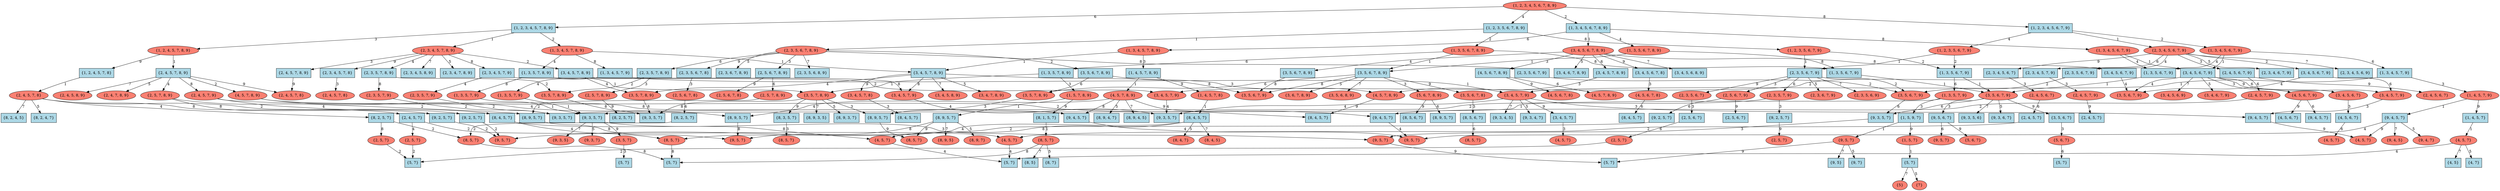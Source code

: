 digraph {
	-237369866074198157 [label="{1, 2, 3, 4, 5, 6, 7, 8, 9}" fillcolor=salmon fontcolor=black shape=oval style=filled]
	-652323038792358694 [label="{1, 2, 3, 4, 5, 7, 8, 9}" fillcolor=lightblue fontcolor=black shape=box style=filled]
	-1716425421604917318 [label="{1, 2, 4, 5, 7, 8, 9}" fillcolor=salmon fontcolor=black shape=oval style=filled]
	-7572147019476805700 [label="{1, 2, 4, 5, 7, 8}" fillcolor=lightblue fontcolor=black shape=box style=filled]
	8499113970054035350 [label="{2, 4, 5, 7, 8}" fillcolor=salmon fontcolor=black shape=oval style=filled]
	5414837081980914614 [label="{2, 4, 5, 7}" fillcolor=lightblue fontcolor=black shape=box style=filled]
	-3478054034226878685 [label="{2, 5, 7}" fillcolor=salmon fontcolor=black shape=oval style=filled]
	-1064544662369660365 [label="{5, 7}" fillcolor=lightblue fontcolor=black shape=box style=filled]
	7220005449976768334 [label="{4, 5, 7}" fillcolor=salmon fontcolor=black shape=oval style=filled]
	550022064759641694 [label="{5, 7}" fillcolor=lightblue fontcolor=black shape=box style=filled]
	4755803197001045142 [label="{8, 2, 4, 5}" fillcolor=lightblue fontcolor=black shape=box style=filled]
	-2093525399848688351 [label="{8, 2, 4, 7}" fillcolor=lightblue fontcolor=black shape=box style=filled]
	-582792750387972045 [label="{8, 2, 5, 7}" fillcolor=lightblue fontcolor=black shape=box style=filled]
	8607399238299885138 [label="{8, 5, 7}" fillcolor=salmon fontcolor=black shape=oval style=filled]
	-619201863966122316 [label="{5, 7}" fillcolor=lightblue fontcolor=black shape=box style=filled]
	6753436822122052096 [label="{2, 5, 7}" fillcolor=salmon fontcolor=black shape=oval style=filled]
	629893100667731418 [label="{8, 4, 5, 7}" fillcolor=lightblue fontcolor=black shape=box style=filled]
	-8224778108280364419 [label="{8, 5, 7}" fillcolor=salmon fontcolor=black shape=oval style=filled]
	7665348248380306383 [label="{4, 5, 7}" fillcolor=salmon fontcolor=black shape=oval style=filled]
	-2030941055718903839 [label="{2, 4, 5, 7, 8, 9}" fillcolor=lightblue fontcolor=black shape=box style=filled]
	-885363176032349495 [label="{2, 4, 5, 7, 8}" fillcolor=salmon fontcolor=black shape=oval style=filled]
	9054614850235238840 [label="{2, 4, 5, 7, 9}" fillcolor=salmon fontcolor=black shape=oval style=filled]
	5575590219319666566 [label="{9, 2, 5, 7}" fillcolor=lightblue fontcolor=black shape=box style=filled]
	-1047250093504067008 [label="{9, 5, 7}" fillcolor=salmon fontcolor=black shape=oval style=filled]
	3905628610811633031 [label="{9, 4, 5, 7}" fillcolor=lightblue fontcolor=black shape=box style=filled]
	567316633625235051 [label="{9, 5, 7}" fillcolor=salmon fontcolor=black shape=oval style=filled]
	3623100205898844255 [label="{2, 4, 5, 8, 9}" fillcolor=salmon fontcolor=black shape=oval style=filled]
	-1496448081819651488 [label="{2, 4, 7, 8, 9}" fillcolor=salmon fontcolor=black shape=oval style=filled]
	-5016113921480035053 [label="{2, 5, 7, 8, 9}" fillcolor=salmon fontcolor=black shape=oval style=filled]
	-4913807984957517887 [label="{8, 9, 5, 7}" fillcolor=lightblue fontcolor=black shape=box style=filled]
	-7647936583735385784 [label="{9, 5, 7}" fillcolor=salmon fontcolor=black shape=oval style=filled]
	4406366290593902556 [label="{9, 2, 5, 7}" fillcolor=lightblue fontcolor=black shape=box style=filled]
	-8944391258526605684 [label="{4, 5, 7, 8, 9}" fillcolor=salmon fontcolor=black shape=oval style=filled]
	3703116144262110835 [label="{8, 9, 5, 7}" fillcolor=lightblue fontcolor=black shape=box style=filled]
	-7093415262404053873 [label="{9, 4, 5, 7}" fillcolor=lightblue fontcolor=black shape=box style=filled]
	3155418347678602732 [label="{1, 3, 4, 5, 7, 8, 9}" fillcolor=salmon fontcolor=black shape=oval style=filled]
	-8837328727052845833 [label="{1, 3, 5, 7, 8, 9}" fillcolor=lightblue fontcolor=black shape=box style=filled]
	-2675669251723302021 [label="{3, 5, 7, 8, 9}" fillcolor=salmon fontcolor=black shape=oval style=filled]
	506887266680062430 [label="{8, 3, 5, 7}" fillcolor=lightblue fontcolor=black shape=box style=filled]
	3714325209327188772 [label="{8, 5, 7}" fillcolor=salmon fontcolor=black shape=oval style=filled]
	-6663217050313613955 [label="{9, 3, 5, 7}" fillcolor=lightblue fontcolor=black shape=box style=filled]
	5866926661043308926 [label="{8, 9, 3, 5}" fillcolor=lightblue fontcolor=black shape=box style=filled]
	-9007823839798577841 [label="{8, 9, 3, 7}" fillcolor=lightblue fontcolor=black shape=box style=filled]
	-2804524611839887590 [label="{8, 9, 5, 7}" fillcolor=lightblue fontcolor=black shape=box style=filled]
	-7284718663888498132 [label="{8, 5, 7}" fillcolor=salmon fontcolor=black shape=oval style=filled]
	4605985925366726977 [label="{1, 3, 5, 7, 9}" fillcolor=salmon fontcolor=black shape=oval style=filled]
	4830543468890401187 [label="{9, 3, 5, 7}" fillcolor=lightblue fontcolor=black shape=box style=filled]
	5006591923259610055 [label="{9, 3, 5}" fillcolor=salmon fontcolor=black shape=oval style=filled]
	1417168939506423791 [label="{9, 3, 7}" fillcolor=salmon fontcolor=black shape=oval style=filled]
	5460390662597931417 [label="{9, 5, 7}" fillcolor=salmon fontcolor=black shape=oval style=filled]
	5888438892135876109 [label="{5, 7}" fillcolor=lightblue fontcolor=black shape=box style=filled]
	7510792744732108149 [label="{3, 5, 7}" fillcolor=salmon fontcolor=black shape=oval style=filled]
	5443096093732338060 [label="{5, 7}" fillcolor=lightblue fontcolor=black shape=box style=filled]
	-6159911128368295703 [label="{3, 4, 5, 7, 8, 9}" fillcolor=lightblue fontcolor=black shape=box style=filled]
	1858078263173364129 [label="{3, 4, 5, 7, 8}" fillcolor=salmon fontcolor=black shape=oval style=filled]
	7137533856769729843 [label="{8, 4, 5, 7}" fillcolor=lightblue fontcolor=black shape=box style=filled]
	4367831855566673490 [label="{3, 4, 5, 7, 9}" fillcolor=salmon fontcolor=black shape=oval style=filled]
	8554393569137333543 [label="{9, 3, 5, 7}" fillcolor=lightblue fontcolor=black shape=box style=filled]
	-4799969950237232121 [label="{3, 4, 5, 8, 9}" fillcolor=salmon fontcolor=black shape=oval style=filled]
	6880568933165779347 [label="{3, 4, 7, 8, 9}" fillcolor=salmon fontcolor=black shape=oval style=filled]
	8094210137158487160 [label="{3, 5, 7, 8, 9}" fillcolor=salmon fontcolor=black shape=oval style=filled]
	4609278786210249566 [label="{4, 5, 7, 8, 9}" fillcolor=salmon fontcolor=black shape=oval style=filled]
	3184519272188899764 [label="{8, 4, 5, 7}" fillcolor=lightblue fontcolor=black shape=box style=filled]
	8123262278937031219 [label="{1, 3, 4, 5, 7, 9}" fillcolor=lightblue fontcolor=black shape=box style=filled]
	5775209854092490987 [label="{1, 3, 5, 7, 9}" fillcolor=salmon fontcolor=black shape=oval style=filled]
	-2585151698938862984 [label="{3, 4, 5, 7, 9}" fillcolor=salmon fontcolor=black shape=oval style=filled]
	8999226992827886171 [label="{3, 4, 5, 7}" fillcolor=lightblue fontcolor=black shape=box style=filled]
	2326931421004071968 [label="{4, 5, 7}" fillcolor=salmon fontcolor=black shape=oval style=filled]
	-743738021656033557 [label="{9, 3, 4, 5}" fillcolor=lightblue fontcolor=black shape=box style=filled]
	-7938858805277792431 [label="{9, 3, 4, 7}" fillcolor=lightblue fontcolor=black shape=box style=filled]
	-8033474706795920160 [label="{9, 4, 5, 7}" fillcolor=lightblue fontcolor=black shape=box style=filled]
	-4273755069227246808 [label="{4, 5, 7}" fillcolor=salmon fontcolor=black shape=oval style=filled]
	3941958737689996549 [label="{2, 3, 4, 5, 7, 8, 9}" fillcolor=salmon fontcolor=black shape=oval style=filled]
	7660415958647035809 [label="{2, 3, 4, 5, 7, 8}" fillcolor=lightblue fontcolor=black shape=box style=filled]
	5715323314198969281 [label="{2, 4, 5, 7, 8}" fillcolor=salmon fontcolor=black shape=oval style=filled]
	-3487455579983999202 [label="{2, 3, 4, 5, 7, 9}" fillcolor=lightblue fontcolor=black shape=box style=filled]
	6088175645047003486 [label="{2, 3, 5, 7, 9}" fillcolor=salmon fontcolor=black shape=oval style=filled]
	-7108559848717152004 [label="{9, 3, 5, 7}" fillcolor=lightblue fontcolor=black shape=box style=filled]
	-7478225727911559350 [label="{3, 4, 5, 7, 9}" fillcolor=salmon fontcolor=black shape=oval style=filled]
	5419480273169371924 [label="{2, 3, 4, 5, 8, 9}" fillcolor=lightblue fontcolor=black shape=box style=filled]
	745484083169192781 [label="{2, 3, 4, 7, 8, 9}" fillcolor=lightblue fontcolor=black shape=box style=filled]
	-5396010871601896602 [label="{2, 3, 5, 7, 8, 9}" fillcolor=lightblue fontcolor=black shape=box style=filled]
	6479643410029185101 [label="{3, 5, 7, 8, 9}" fillcolor=salmon fontcolor=black shape=oval style=filled]
	4918951716321239476 [label="{2, 3, 5, 7, 9}" fillcolor=salmon fontcolor=black shape=oval style=filled]
	-7462403617224458605 [label="{2, 4, 5, 7, 8, 9}" fillcolor=lightblue fontcolor=black shape=box style=filled]
	347729627733702722 [label="{3, 4, 5, 7, 8, 9}" fillcolor=lightblue fontcolor=black shape=box style=filled]
	6207335021050195965 [label="{1, 2, 3, 5, 6, 7, 8, 9}" fillcolor=lightblue fontcolor=black shape=box style=filled]
	-2511879105340121141 [label="{1, 3, 5, 6, 7, 8, 9}" fillcolor=salmon fontcolor=black shape=oval style=filled]
	-7222761999923543774 [label="{1, 3, 5, 7, 8, 9}" fillcolor=lightblue fontcolor=black shape=box style=filled]
	1596267329160937526 [label="{1, 5, 7, 8, 9}" fillcolor=salmon fontcolor=black shape=oval style=filled]
	290732501236073627 [label="{8, 1, 5, 7}" fillcolor=lightblue fontcolor=black shape=box style=filled]
	2099758482197886713 [label="{8, 5, 7}" fillcolor=salmon fontcolor=black shape=oval style=filled]
	-1986629087586468139 [label="{8, 5}" fillcolor=lightblue fontcolor=black shape=box style=filled]
	5794263047918253474 [label="{8, 7}" fillcolor=lightblue fontcolor=black shape=box style=filled]
	-20733955984821521 [label="{8, 9, 5, 7}" fillcolor=lightblue fontcolor=black shape=box style=filled]
	-6415107988379266928 [label="{8, 9, 5}" fillcolor=salmon fontcolor=black shape=oval style=filled]
	-1716220401626060772 [label="{8, 9, 7}" fillcolor=salmon fontcolor=black shape=oval style=filled]
	-4686512380212738679 [label="{3, 5, 6, 7, 8, 9}" fillcolor=lightblue fontcolor=black shape=box style=filled]
	-7406251177757796492 [label="{3, 5, 6, 7, 8}" fillcolor=salmon fontcolor=black shape=oval style=filled]
	6608454440738004798 [label="{8, 5, 6, 7}" fillcolor=lightblue fontcolor=black shape=box style=filled]
	7438175309574121128 [label="{8, 5, 7}" fillcolor=salmon fontcolor=black shape=oval style=filled]
	-4858176046536641788 [label="{3, 5, 6, 7, 9}" fillcolor=salmon fontcolor=black shape=oval style=filled]
	-6406017947661186729 [label="{3, 5, 6, 8, 9}" fillcolor=salmon fontcolor=black shape=oval style=filled]
	-1735609807331435734 [label="{3, 5, 7, 8, 9}" fillcolor=salmon fontcolor=black shape=oval style=filled]
	4994011827170857779 [label="{3, 6, 7, 8, 9}" fillcolor=salmon fontcolor=black shape=oval style=filled]
	820254916525473889 [label="{5, 6, 7, 8, 9}" fillcolor=salmon fontcolor=black shape=oval style=filled]
	5317682871391412894 [label="{8, 9, 5, 7}" fillcolor=lightblue fontcolor=black shape=box style=filled]
	7767950506686022 [label="{8, 5, 6, 7}" fillcolor=lightblue fontcolor=black shape=box style=filled]
	-7540574781323322743 [label="{1, 3, 5, 6, 7, 9}" fillcolor=lightblue fontcolor=black shape=box style=filled]
	6635584472667373354 [label="{3, 5, 6, 7, 9}" fillcolor=salmon fontcolor=black shape=oval style=filled]
	1163924097263702980 [label="{3, 5, 6, 7}" fillcolor=lightblue fontcolor=black shape=box style=filled]
	-2872992916255449082 [label="{5, 6, 7}" fillcolor=salmon fontcolor=black shape=oval style=filled]
	-2233768591095424375 [label="{5, 7}" fillcolor=lightblue fontcolor=black shape=box style=filled]
	6835197330051255127 [label="{9, 3, 5, 6}" fillcolor=lightblue fontcolor=black shape=box style=filled]
	-8277783777442916014 [label="{9, 3, 5, 7}" fillcolor=lightblue fontcolor=black shape=box style=filled]
	-8052796377622239966 [label="{9, 3, 6, 7}" fillcolor=lightblue fontcolor=black shape=box style=filled]
	-6765676169649201769 [label="{9, 5, 6, 7}" fillcolor=lightblue fontcolor=black shape=box style=filled]
	-2216474022229831018 [label="{9, 5, 7}" fillcolor=salmon fontcolor=black shape=oval style=filled]
	-2427650117851911033 [label="{5, 6, 7}" fillcolor=salmon fontcolor=black shape=oval style=filled]
	-7806153078599710545 [label="{2, 3, 5, 6, 7, 8, 9}" fillcolor=salmon fontcolor=black shape=oval style=filled]
	646732835522204404 [label="{2, 3, 5, 6, 7, 8}" fillcolor=lightblue fontcolor=black shape=box style=filled]
	1493358926179102948 [label="{2, 5, 6, 7, 8}" fillcolor=salmon fontcolor=black shape=oval style=filled]
	-3366583406243038114 [label="{8, 2, 5, 7}" fillcolor=lightblue fontcolor=black shape=box style=filled]
	-3827479163107193733 [label="{2, 3, 5, 6, 7, 9}" fillcolor=lightblue fontcolor=black shape=box style=filled]
	1742510443694676988 [label="{3, 5, 6, 7, 9}" fillcolor=salmon fontcolor=black shape=oval style=filled]
	1029186777564044758 [label="{2, 3, 5, 6, 8, 9}" fillcolor=lightblue fontcolor=black shape=box style=filled]
	-8179801527456962671 [label="{2, 3, 5, 7, 8, 9}" fillcolor=lightblue fontcolor=black shape=box style=filled]
	6922989396127518138 [label="{2, 5, 7, 8, 9}" fillcolor=salmon fontcolor=black shape=oval style=filled]
	-6645090708086432421 [label="{8, 2, 5, 7}" fillcolor=lightblue fontcolor=black shape=box style=filled]
	2438798168231842541 [label="{2, 3, 6, 7, 8, 9}" fillcolor=lightblue fontcolor=black shape=box style=filled]
	-8520858392285802799 [label="{2, 5, 6, 7, 8, 9}" fillcolor=lightblue fontcolor=black shape=box style=filled]
	-3401547194350732994 [label="{2, 5, 7, 8, 9}" fillcolor=salmon fontcolor=black shape=oval style=filled]
	1938701724582640997 [label="{2, 5, 6, 7, 8}" fillcolor=salmon fontcolor=black shape=oval style=filled]
	8867157664524116571 [label="{3, 5, 6, 7, 8, 9}" fillcolor=lightblue fontcolor=black shape=box style=filled]
	8585544602164843106 [label="{1, 2, 3, 5, 6, 7, 9}" fillcolor=salmon fontcolor=black shape=oval style=filled]
	-939888291092003967 [label="{1, 3, 5, 6, 7, 9}" fillcolor=lightblue fontcolor=black shape=box style=filled]
	2991419198237424918 [label="{1, 3, 5, 7, 9}" fillcolor=salmon fontcolor=black shape=oval style=filled]
	6174558911743619965 [label="{1, 5, 9, 7}" fillcolor=lightblue fontcolor=black shape=box style=filled]
	-4685868480566500197 [label="{1, 5, 7}" fillcolor=salmon fontcolor=black shape=oval style=filled]
	-3173828035487290662 [label="{5, 7}" fillcolor=lightblue fontcolor=black shape=box style=filled]
	5891480709588128807 [label="{5}" fillcolor=salmon fontcolor=black shape=oval style=filled]
	7985835904656061112 [label="{7}" fillcolor=salmon fontcolor=black shape=oval style=filled]
	-3156533466621697305 [label="{9, 5, 7}" fillcolor=salmon fontcolor=black shape=oval style=filled]
	7146876463158297865 [label="{9, 5}" fillcolor=lightblue fontcolor=black shape=box style=filled]
	922937163342974726 [label="{9, 7}" fillcolor=lightblue fontcolor=black shape=box style=filled]
	7666281356096821409 [label="{2, 3, 5, 6, 7, 9}" fillcolor=lightblue fontcolor=black shape=box style=filled]
	-6634394608336098301 [label="{2, 3, 5, 6, 7}" fillcolor=salmon fontcolor=black shape=oval style=filled]
	8854118314103696810 [label="{2, 5, 6, 7}" fillcolor=lightblue fontcolor=black shape=box style=filled]
	-6261844690081944754 [label="{2, 5, 7}" fillcolor=salmon fontcolor=black shape=oval style=filled]
	-6118275487340456391 [label="{2, 3, 5, 6, 9}" fillcolor=salmon fontcolor=black shape=oval style=filled]
	3304384989191937417 [label="{2, 3, 5, 7, 9}" fillcolor=salmon fontcolor=black shape=oval style=filled]
	-7978079825417188684 [label="{9, 2, 5, 7}" fillcolor=lightblue fontcolor=black shape=box style=filled]
	1860362793149355730 [label="{2, 5, 7}" fillcolor=salmon fontcolor=black shape=oval style=filled]
	-5099056042741840490 [label="{2, 3, 6, 7, 9}" fillcolor=salmon fontcolor=black shape=oval style=filled]
	7101995308893733335 [label="{2, 5, 6, 7, 9}" fillcolor=salmon fontcolor=black shape=oval style=filled]
	7190156946448968625 [label="{9, 2, 5, 7}" fillcolor=lightblue fontcolor=black shape=box style=filled]
	-9147282961202316757 [label="{2, 5, 6, 7}" fillcolor=lightblue fontcolor=black shape=box style=filled]
	4509753298254789898 [label="{1, 3, 4, 5, 6, 7, 8, 9}" fillcolor=lightblue fontcolor=black shape=box style=filled]
	1986194418952838722 [label="{1, 3, 4, 5, 7, 8, 9}" fillcolor=salmon fontcolor=black shape=oval style=filled]
	4404287397822546955 [label="{1, 4, 5, 7, 8, 9}" fillcolor=lightblue fontcolor=black shape=box style=filled]
	883054426809923193 [label="{1, 4, 5, 7, 8}" fillcolor=salmon fontcolor=black shape=oval style=filled]
	5522967129640427784 [label="{8, 4, 5, 7}" fillcolor=lightblue fontcolor=black shape=box style=filled]
	-6787020016169695617 [label="{8, 4, 5}" fillcolor=salmon fontcolor=black shape=oval style=filled]
	5093368441173993115 [label="{8, 4, 7}" fillcolor=salmon fontcolor=black shape=oval style=filled]
	2994712059080947507 [label="{4, 5, 7, 8, 9}" fillcolor=salmon fontcolor=black shape=oval style=filled]
	8287250230538439981 [label="{8, 9, 4, 5}" fillcolor=lightblue fontcolor=black shape=box style=filled]
	-5370442684207266001 [label="{8, 9, 4, 7}" fillcolor=lightblue fontcolor=black shape=box style=filled]
	-5295669761195187210 [label="{1, 3, 5, 6, 7, 8, 9}" fillcolor=salmon fontcolor=black shape=oval style=filled]
	3946331551655950884 [label="{3, 4, 5, 6, 7, 8, 9}" fillcolor=salmon fontcolor=black shape=oval style=filled]
	-3923919823144039073 [label="{3, 4, 5, 6, 7, 8}" fillcolor=lightblue fontcolor=black shape=box style=filled]
	7737842432585114901 [label="{4, 5, 6, 7, 8}" fillcolor=salmon fontcolor=black shape=oval style=filled]
	-7585360116692889417 [label="{8, 4, 5, 7}" fillcolor=lightblue fontcolor=black shape=box style=filled]
	1072845119708974091 [label="{3, 4, 5, 6, 7, 9}" fillcolor=lightblue fontcolor=black shape=box style=filled]
	3357077170823979047 [label="{3, 5, 6, 7, 9}" fillcolor=salmon fontcolor=black shape=oval style=filled]
	-9152666194514291992 [label="{3, 4, 5, 6, 8, 9}" fillcolor=lightblue fontcolor=black shape=box style=filled]
	-821494300992061288 [label="{3, 4, 5, 7, 8, 9}" fillcolor=lightblue fontcolor=black shape=box style=filled]
	-3815109710927134957 [label="{3, 4, 6, 7, 8, 9}" fillcolor=lightblue fontcolor=black shape=box style=filled]
	6083367008669050502 [label="{3, 5, 6, 7, 8, 9}" fillcolor=lightblue fontcolor=black shape=box style=filled]
	1224258941321384770 [label="{4, 5, 6, 7, 8, 9}" fillcolor=lightblue fontcolor=black shape=box style=filled]
	8333128886457181922 [label="{4, 5, 7, 8, 9}" fillcolor=salmon fontcolor=black shape=oval style=filled]
	3784827848004284822 [label="{4, 5, 6, 7, 8}" fillcolor=salmon fontcolor=black shape=oval style=filled]
	-8283104165234212486 [label="{1, 3, 4, 5, 6, 7, 9}" fillcolor=salmon fontcolor=black shape=oval style=filled]
	674678436037298092 [label="{1, 3, 5, 6, 7, 9}" fillcolor=lightblue fontcolor=black shape=box style=filled]
	-5880138434796562383 [label="{3, 4, 5, 6, 7, 9}" fillcolor=lightblue fontcolor=black shape=box style=filled]
	-3939789347249182318 [label="{3, 4, 5, 6, 7}" fillcolor=salmon fontcolor=black shape=oval style=filled]
	107951034941014379 [label="{4, 5, 6, 7}" fillcolor=lightblue fontcolor=black shape=box style=filled]
	6050781521251004324 [label="{4, 5, 7}" fillcolor=salmon fontcolor=black shape=oval style=filled]
	7113257519696983119 [label="{3, 4, 5, 6, 9}" fillcolor=salmon fontcolor=black shape=oval style=filled]
	2753265128437371431 [label="{3, 4, 5, 7, 9}" fillcolor=salmon fontcolor=black shape=oval style=filled]
	-6917596396482950926 [label="{3, 4, 6, 7, 9}" fillcolor=salmon fontcolor=black shape=oval style=filled]
	4978621367288667181 [label="{4, 5, 6, 7, 9}" fillcolor=salmon fontcolor=black shape=oval style=filled]
	-4309624606548987804 [label="{9, 4, 5, 7}" fillcolor=lightblue fontcolor=black shape=box style=filled]
	-6492735455290304397 [label="{4, 5, 6, 7}" fillcolor=lightblue fontcolor=black shape=box style=filled]
	4423560963962648025 [label="{1, 2, 3, 4, 5, 6, 7, 9}" fillcolor=lightblue fontcolor=black shape=box style=filled]
	-8691975542818944500 [label="{1, 2, 3, 5, 6, 7, 9}" fillcolor=salmon fontcolor=black shape=oval style=filled]
	-4330089580653382407 [label="{1, 3, 4, 5, 6, 7, 9}" fillcolor=salmon fontcolor=black shape=oval style=filled]
	6508695551807729160 [label="{1, 3, 4, 5, 7, 9}" fillcolor=lightblue fontcolor=black shape=box style=filled]
	2127875354315881675 [label="{1, 4, 5, 7, 9}" fillcolor=salmon fontcolor=black shape=oval style=filled]
	3126706157820716865 [label="{1, 4, 5, 7}" fillcolor=lightblue fontcolor=black shape=box style=filled]
	712364693874769909 [label="{4, 5, 7}" fillcolor=salmon fontcolor=black shape=oval style=filled]
	7569766625452110461 [label="{4, 5}" fillcolor=lightblue fontcolor=black shape=box style=filled]
	5179507584204465255 [label="{4, 7}" fillcolor=lightblue fontcolor=black shape=box style=filled]
	8798702639784329397 [label="{9, 4, 5, 7}" fillcolor=lightblue fontcolor=black shape=box style=filled]
	5968284817321327918 [label="{9, 4, 5}" fillcolor=salmon fontcolor=black shape=oval style=filled]
	-2372100017652541182 [label="{9, 4, 7}" fillcolor=salmon fontcolor=black shape=oval style=filled]
	-8730229280922652896 [label="{2, 3, 4, 5, 6, 7, 9}" fillcolor=salmon fontcolor=black shape=oval style=filled]
	-1689732466862234688 [label="{2, 3, 4, 5, 6, 7}" fillcolor=lightblue fontcolor=black shape=box style=filled]
	4926072972012928677 [label="{2, 4, 5, 6, 7}" fillcolor=salmon fontcolor=black shape=oval style=filled]
	8198627737835980683 [label="{2, 4, 5, 7}" fillcolor=lightblue fontcolor=black shape=box style=filled]
	8731491567643185067 [label="{2, 3, 4, 5, 6, 9}" fillcolor=lightblue fontcolor=black shape=box style=filled]
	-703664924128933133 [label="{2, 3, 4, 5, 7, 9}" fillcolor=lightblue fontcolor=black shape=box style=filled]
	3716198022859004425 [label="{2, 4, 5, 7, 9}" fillcolor=salmon fontcolor=black shape=oval style=filled]
	-6524266235626638577 [label="{2, 4, 5, 7}" fillcolor=lightblue fontcolor=black shape=box style=filled]
	-545223550463493262 [label="{2, 3, 4, 6, 7, 9}" fillcolor=lightblue fontcolor=black shape=box style=filled]
	-2658255234381429723 [label="{2, 3, 5, 6, 7, 9}" fillcolor=lightblue fontcolor=black shape=box style=filled]
	-808607598519952494 [label="{2, 4, 5, 6, 7, 9}" fillcolor=lightblue fontcolor=black shape=box style=filled]
	-3960666661968758010 [label="{2, 4, 5, 7, 9}" fillcolor=salmon fontcolor=black shape=oval style=filled]
	-6072970901202758227 [label="{2, 4, 5, 6, 7}" fillcolor=salmon fontcolor=black shape=oval style=filled]
	627502321305436042 [label="{3, 4, 5, 6, 7, 9}" fillcolor=lightblue fontcolor=black shape=box style=filled]
	-237369866074198157 -> 4423560963962648025 [label=8]
	-237369866074198157 -> 4509753298254789898 [label=2]
	-237369866074198157 -> 6207335021050195965 [label=4]
	-237369866074198157 -> -652323038792358694 [label=6]
	-652323038792358694 -> 3941958737689996549 [label=1]
	-652323038792358694 -> 3155418347678602732 [label=2]
	-652323038792358694 -> -1716425421604917318 [label=3]
	-1716425421604917318 -> -2030941055718903839 [label=1]
	-1716425421604917318 -> -7572147019476805700 [label=9]
	-7572147019476805700 -> 8499113970054035350 [label=1]
	8499113970054035350 -> 629893100667731418 [label=2]
	8499113970054035350 -> -582792750387972045 [label=4]
	8499113970054035350 -> -2093525399848688351 [label=5]
	8499113970054035350 -> 4755803197001045142 [label=7]
	8499113970054035350 -> 5414837081980914614 [label=8]
	5414837081980914614 -> 7220005449976768334 [label=2]
	5414837081980914614 -> -3478054034226878685 [label=4]
	-3478054034226878685 -> -1064544662369660365 [label=2]
	7220005449976768334 -> 550022064759641694 [label=4]
	-582792750387972045 -> 6753436822122052096 [label=8]
	-582792750387972045 -> 8607399238299885138 [label=2]
	8607399238299885138 -> -619201863966122316 [label=8]
	6753436822122052096 -> -1064544662369660365 [label=2]
	629893100667731418 -> 7665348248380306383 [label=8]
	629893100667731418 -> -8224778108280364419 [label=4]
	-8224778108280364419 -> -619201863966122316 [label=8]
	7665348248380306383 -> 550022064759641694 [label=4]
	-2030941055718903839 -> -8944391258526605684 [label=2]
	-2030941055718903839 -> -5016113921480035053 [label=4]
	-2030941055718903839 -> -1496448081819651488 [label=5]
	-2030941055718903839 -> 3623100205898844255 [label=7]
	-2030941055718903839 -> 9054614850235238840 [label=8]
	-2030941055718903839 -> -885363176032349495 [label=9]
	9054614850235238840 -> 3905628610811633031 [label=2]
	9054614850235238840 -> 5575590219319666566 [label=4]
	5575590219319666566 -> -1047250093504067008 [label=2]
	3905628610811633031 -> 567316633625235051 [label=4]
	-5016113921480035053 -> 4406366290593902556 [label=8]
	-5016113921480035053 -> -4913807984957517887 [label=2]
	-4913807984957517887 -> -7647936583735385784 [label=8]
	4406366290593902556 -> -1047250093504067008 [label=2]
	-8944391258526605684 -> -7093415262404053873 [label=8]
	-8944391258526605684 -> 3703116144262110835 [label=4]
	3703116144262110835 -> -7647936583735385784 [label=8]
	-7093415262404053873 -> 567316633625235051 [label=4]
	3155418347678602732 -> 8123262278937031219 [label=8]
	3155418347678602732 -> -6159911128368295703 [label=1]
	3155418347678602732 -> -8837328727052845833 [label=4]
	-8837328727052845833 -> 4605985925366726977 [label=8]
	-8837328727052845833 -> -2675669251723302021 [label=1]
	-2675669251723302021 -> -2804524611839887590 [label=3]
	-2675669251723302021 -> -9007823839798577841 [label=5]
	-2675669251723302021 -> 5866926661043308926 [label=7]
	-2675669251723302021 -> -6663217050313613955 [label=8]
	-2675669251723302021 -> 506887266680062430 [label=9]
	506887266680062430 -> 3714325209327188772 [label=3]
	-2804524611839887590 -> -7284718663888498132 [label=9]
	4605985925366726977 -> 4830543468890401187 [label=1]
	4830543468890401187 -> 7510792744732108149 [label=9]
	4830543468890401187 -> 5460390662597931417 [label=3]
	4830543468890401187 -> 1417168939506423791 [label=5]
	4830543468890401187 -> 5006591923259610055 [label=7]
	5460390662597931417 -> 5888438892135876109 [label=9]
	7510792744732108149 -> 5443096093732338060 [label=3]
	-6159911128368295703 -> 4609278786210249566 [label=3]
	-6159911128368295703 -> 8094210137158487160 [label=4]
	-6159911128368295703 -> 6880568933165779347 [label=5]
	-6159911128368295703 -> -4799969950237232121 [label=7]
	-6159911128368295703 -> 4367831855566673490 [label=8]
	-6159911128368295703 -> 1858078263173364129 [label=9]
	1858078263173364129 -> 7137533856769729843 [label=3]
	4367831855566673490 -> 8554393569137333543 [label=4]
	8094210137158487160 -> -6663217050313613955 [label=8]
	4609278786210249566 -> 3184519272188899764 [label=9]
	8123262278937031219 -> -2585151698938862984 [label=1]
	8123262278937031219 -> 5775209854092490987 [label=4]
	5775209854092490987 -> 4830543468890401187 [label=1]
	-2585151698938862984 -> -8033474706795920160 [label=3]
	-2585151698938862984 -> 8554393569137333543 [label=4]
	-2585151698938862984 -> -7938858805277792431 [label=5]
	-2585151698938862984 -> -743738021656033557 [label=7]
	-2585151698938862984 -> 8999226992827886171 [label=9]
	8999226992827886171 -> 2326931421004071968 [label=3]
	-8033474706795920160 -> -4273755069227246808 [label=9]
	3941958737689996549 -> 347729627733702722 [label=2]
	3941958737689996549 -> -7462403617224458605 [label=3]
	3941958737689996549 -> -5396010871601896602 [label=4]
	3941958737689996549 -> 745484083169192781 [label=5]
	3941958737689996549 -> 5419480273169371924 [label=7]
	3941958737689996549 -> -3487455579983999202 [label=8]
	3941958737689996549 -> 7660415958647035809 [label=9]
	7660415958647035809 -> 5715323314198969281 [label=3]
	-3487455579983999202 -> -7478225727911559350 [label=2]
	-3487455579983999202 -> 6088175645047003486 [label=4]
	6088175645047003486 -> -7108559848717152004 [label=2]
	-7478225727911559350 -> 8554393569137333543 [label=4]
	-5396010871601896602 -> 4918951716321239476 [label=8]
	-5396010871601896602 -> 6479643410029185101 [label=2]
	6479643410029185101 -> -6663217050313613955 [label=8]
	4918951716321239476 -> -7108559848717152004 [label=2]
	-7462403617224458605 -> -885363176032349495 [label=9]
	347729627733702722 -> 4367831855566673490 [label=8]
	347729627733702722 -> 8094210137158487160 [label=4]
	6207335021050195965 -> 8585544602164843106 [label=8]
	6207335021050195965 -> -7806153078599710545 [label=1]
	6207335021050195965 -> -2511879105340121141 [label=2]
	-2511879105340121141 -> -7540574781323322743 [label=8]
	-2511879105340121141 -> -4686512380212738679 [label=1]
	-2511879105340121141 -> -7222761999923543774 [label=6]
	-7222761999923543774 -> -2675669251723302021 [label=1]
	-7222761999923543774 -> 1596267329160937526 [label=3]
	1596267329160937526 -> -20733955984821521 [label=1]
	1596267329160937526 -> 290732501236073627 [label=9]
	290732501236073627 -> 2099758482197886713 [label=1]
	2099758482197886713 -> -619201863966122316 [label=8]
	2099758482197886713 -> 5794263047918253474 [label=5]
	2099758482197886713 -> -1986629087586468139 [label=7]
	-20733955984821521 -> -7647936583735385784 [label=8]
	-20733955984821521 -> -7284718663888498132 [label=9]
	-20733955984821521 -> -1716220401626060772 [label=5]
	-20733955984821521 -> -6415107988379266928 [label=7]
	-4686512380212738679 -> 820254916525473889 [label=3]
	-4686512380212738679 -> 4994011827170857779 [label=5]
	-4686512380212738679 -> -1735609807331435734 [label=6]
	-4686512380212738679 -> -6406017947661186729 [label=7]
	-4686512380212738679 -> -4858176046536641788 [label=8]
	-4686512380212738679 -> -7406251177757796492 [label=9]
	-7406251177757796492 -> 6608454440738004798 [label=3]
	6608454440738004798 -> 7438175309574121128 [label=6]
	-1735609807331435734 -> -2804524611839887590 [label=3]
	820254916525473889 -> 7767950506686022 [label=9]
	820254916525473889 -> 5317682871391412894 [label=6]
	-7540574781323322743 -> 6635584472667373354 [label=1]
	6635584472667373354 -> -6765676169649201769 [label=3]
	6635584472667373354 -> -8052796377622239966 [label=5]
	6635584472667373354 -> -8277783777442916014 [label=6]
	6635584472667373354 -> 6835197330051255127 [label=7]
	6635584472667373354 -> 1163924097263702980 [label=9]
	1163924097263702980 -> -2872992916255449082 [label=3]
	-2872992916255449082 -> -2233768591095424375 [label=6]
	-8277783777442916014 -> 5460390662597931417 [label=3]
	-6765676169649201769 -> -2427650117851911033 [label=9]
	-6765676169649201769 -> -2216474022229831018 [label=6]
	-7806153078599710545 -> 8867157664524116571 [label=2]
	-7806153078599710545 -> -8520858392285802799 [label=3]
	-7806153078599710545 -> 2438798168231842541 [label=5]
	-7806153078599710545 -> -8179801527456962671 [label=6]
	-7806153078599710545 -> 1029186777564044758 [label=7]
	-7806153078599710545 -> -3827479163107193733 [label=8]
	-7806153078599710545 -> 646732835522204404 [label=9]
	646732835522204404 -> 1493358926179102948 [label=3]
	1493358926179102948 -> -3366583406243038114 [label=6]
	-3366583406243038114 -> 8607399238299885138 [label=2]
	-3827479163107193733 -> 1742510443694676988 [label=2]
	1742510443694676988 -> -8277783777442916014 [label=6]
	-8179801527456962671 -> 6479643410029185101 [label=2]
	-8179801527456962671 -> 6922989396127518138 [label=3]
	6922989396127518138 -> -6645090708086432421 [label=9]
	-8520858392285802799 -> 1938701724582640997 [label=9]
	-8520858392285802799 -> -3401547194350732994 [label=6]
	-3401547194350732994 -> -4913807984957517887 [label=2]
	8867157664524116571 -> -4858176046536641788 [label=8]
	8867157664524116571 -> -1735609807331435734 [label=6]
	8585544602164843106 -> 7666281356096821409 [label=1]
	8585544602164843106 -> -939888291092003967 [label=2]
	-939888291092003967 -> 6635584472667373354 [label=1]
	-939888291092003967 -> 2991419198237424918 [label=6]
	2991419198237424918 -> 4830543468890401187 [label=1]
	2991419198237424918 -> 6174558911743619965 [label=3]
	6174558911743619965 -> -3156533466621697305 [label=1]
	6174558911743619965 -> -4685868480566500197 [label=9]
	-4685868480566500197 -> -3173828035487290662 [label=1]
	-3173828035487290662 -> 7985835904656061112 [label=5]
	-3173828035487290662 -> 5891480709588128807 [label=7]
	-3156533466621697305 -> 5888438892135876109 [label=9]
	-3156533466621697305 -> 922937163342974726 [label=5]
	-3156533466621697305 -> 7146876463158297865 [label=7]
	7666281356096821409 -> 1742510443694676988 [label=2]
	7666281356096821409 -> 7101995308893733335 [label=3]
	7666281356096821409 -> -5099056042741840490 [label=5]
	7666281356096821409 -> 3304384989191937417 [label=6]
	7666281356096821409 -> -6118275487340456391 [label=7]
	7666281356096821409 -> -6634394608336098301 [label=9]
	-6634394608336098301 -> 8854118314103696810 [label=3]
	8854118314103696810 -> -6261844690081944754 [label=6]
	-6261844690081944754 -> -1064544662369660365 [label=2]
	3304384989191937417 -> -7108559848717152004 [label=2]
	3304384989191937417 -> -7978079825417188684 [label=3]
	-7978079825417188684 -> 1860362793149355730 [label=9]
	7101995308893733335 -> -9147282961202316757 [label=9]
	7101995308893733335 -> 7190156946448968625 [label=6]
	7190156946448968625 -> -1047250093504067008 [label=2]
	4509753298254789898 -> -8283104165234212486 [label=8]
	4509753298254789898 -> 3946331551655950884 [label=1]
	4509753298254789898 -> -5295669761195187210 [label=4]
	4509753298254789898 -> 1986194418952838722 [label=6]
	1986194418952838722 -> -6159911128368295703 [label=1]
	1986194418952838722 -> 4404287397822546955 [label=3]
	4404287397822546955 -> 2994712059080947507 [label=1]
	4404287397822546955 -> 883054426809923193 [label=9]
	883054426809923193 -> 5522967129640427784 [label=1]
	5522967129640427784 -> 7665348248380306383 [label=8]
	5522967129640427784 -> -8224778108280364419 [label=4]
	5522967129640427784 -> 5093368441173993115 [label=5]
	5522967129640427784 -> -6787020016169695617 [label=7]
	2994712059080947507 -> 3703116144262110835 [label=4]
	2994712059080947507 -> -5370442684207266001 [label=5]
	2994712059080947507 -> 8287250230538439981 [label=7]
	2994712059080947507 -> -7093415262404053873 [label=8]
	2994712059080947507 -> 3184519272188899764 [label=9]
	-5295669761195187210 -> -7540574781323322743 [label=8]
	-5295669761195187210 -> -4686512380212738679 [label=1]
	3946331551655950884 -> 1224258941321384770 [label=3]
	3946331551655950884 -> 6083367008669050502 [label=4]
	3946331551655950884 -> -3815109710927134957 [label=5]
	3946331551655950884 -> -821494300992061288 [label=6]
	3946331551655950884 -> -9152666194514291992 [label=7]
	3946331551655950884 -> 1072845119708974091 [label=8]
	3946331551655950884 -> -3923919823144039073 [label=9]
	-3923919823144039073 -> 7737842432585114901 [label=3]
	7737842432585114901 -> -7585360116692889417 [label=6]
	1072845119708974091 -> 3357077170823979047 [label=4]
	-821494300992061288 -> 4609278786210249566 [label=3]
	6083367008669050502 -> -4858176046536641788 [label=8]
	1224258941321384770 -> 3784827848004284822 [label=9]
	1224258941321384770 -> 8333128886457181922 [label=6]
	-8283104165234212486 -> -5880138434796562383 [label=1]
	-8283104165234212486 -> 674678436037298092 [label=4]
	674678436037298092 -> 6635584472667373354 [label=1]
	-5880138434796562383 -> 4978621367288667181 [label=3]
	-5880138434796562383 -> 3357077170823979047 [label=4]
	-5880138434796562383 -> -6917596396482950926 [label=5]
	-5880138434796562383 -> 2753265128437371431 [label=6]
	-5880138434796562383 -> 7113257519696983119 [label=7]
	-5880138434796562383 -> -3939789347249182318 [label=9]
	-3939789347249182318 -> 107951034941014379 [label=3]
	107951034941014379 -> 6050781521251004324 [label=6]
	2753265128437371431 -> -8033474706795920160 [label=3]
	4978621367288667181 -> -6492735455290304397 [label=9]
	4978621367288667181 -> -4309624606548987804 [label=6]
	4423560963962648025 -> -8730229280922652896 [label=1]
	4423560963962648025 -> -4330089580653382407 [label=2]
	4423560963962648025 -> -8691975542818944500 [label=4]
	-8691975542818944500 -> 7666281356096821409 [label=1]
	-8691975542818944500 -> -939888291092003967 [label=2]
	-4330089580653382407 -> -5880138434796562383 [label=1]
	-4330089580653382407 -> 674678436037298092 [label=4]
	-4330089580653382407 -> 6508695551807729160 [label=6]
	6508695551807729160 -> -2585151698938862984 [label=1]
	6508695551807729160 -> 2127875354315881675 [label=3]
	2127875354315881675 -> 8798702639784329397 [label=1]
	2127875354315881675 -> 3126706157820716865 [label=9]
	3126706157820716865 -> 712364693874769909 [label=1]
	712364693874769909 -> 550022064759641694 [label=4]
	712364693874769909 -> 5179507584204465255 [label=5]
	712364693874769909 -> 7569766625452110461 [label=7]
	8798702639784329397 -> -4273755069227246808 [label=9]
	8798702639784329397 -> 567316633625235051 [label=4]
	8798702639784329397 -> -2372100017652541182 [label=5]
	8798702639784329397 -> 5968284817321327918 [label=7]
	-8730229280922652896 -> 627502321305436042 [label=2]
	-8730229280922652896 -> -808607598519952494 [label=3]
	-8730229280922652896 -> -2658255234381429723 [label=4]
	-8730229280922652896 -> -545223550463493262 [label=5]
	-8730229280922652896 -> -703664924128933133 [label=6]
	-8730229280922652896 -> 8731491567643185067 [label=7]
	-8730229280922652896 -> -1689732466862234688 [label=9]
	-1689732466862234688 -> 4926072972012928677 [label=3]
	4926072972012928677 -> 8198627737835980683 [label=6]
	8198627737835980683 -> 7220005449976768334 [label=2]
	-703664924128933133 -> -7478225727911559350 [label=2]
	-703664924128933133 -> 3716198022859004425 [label=3]
	3716198022859004425 -> -6524266235626638577 [label=9]
	-2658255234381429723 -> 1742510443694676988 [label=2]
	-808607598519952494 -> -6072970901202758227 [label=9]
	-808607598519952494 -> -3960666661968758010 [label=6]
	-3960666661968758010 -> 3905628610811633031 [label=2]
	627502321305436042 -> 3357077170823979047 [label=4]
	627502321305436042 -> 2753265128437371431 [label=6]
}
